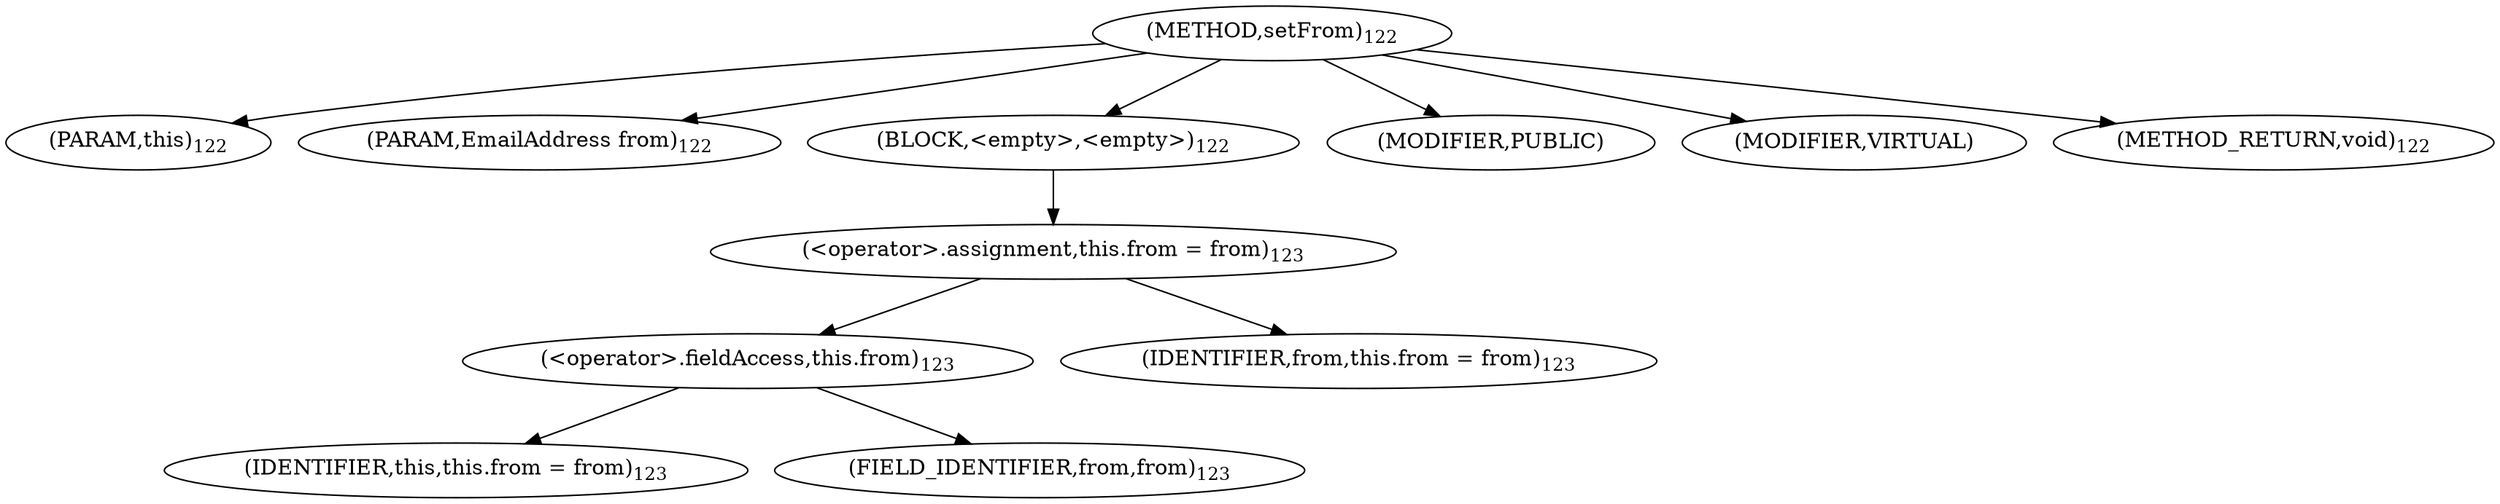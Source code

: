 digraph "setFrom" {  
"110" [label = <(METHOD,setFrom)<SUB>122</SUB>> ]
"12" [label = <(PARAM,this)<SUB>122</SUB>> ]
"111" [label = <(PARAM,EmailAddress from)<SUB>122</SUB>> ]
"112" [label = <(BLOCK,&lt;empty&gt;,&lt;empty&gt;)<SUB>122</SUB>> ]
"113" [label = <(&lt;operator&gt;.assignment,this.from = from)<SUB>123</SUB>> ]
"114" [label = <(&lt;operator&gt;.fieldAccess,this.from)<SUB>123</SUB>> ]
"11" [label = <(IDENTIFIER,this,this.from = from)<SUB>123</SUB>> ]
"115" [label = <(FIELD_IDENTIFIER,from,from)<SUB>123</SUB>> ]
"116" [label = <(IDENTIFIER,from,this.from = from)<SUB>123</SUB>> ]
"117" [label = <(MODIFIER,PUBLIC)> ]
"118" [label = <(MODIFIER,VIRTUAL)> ]
"119" [label = <(METHOD_RETURN,void)<SUB>122</SUB>> ]
  "110" -> "12" 
  "110" -> "111" 
  "110" -> "112" 
  "110" -> "117" 
  "110" -> "118" 
  "110" -> "119" 
  "112" -> "113" 
  "113" -> "114" 
  "113" -> "116" 
  "114" -> "11" 
  "114" -> "115" 
}
